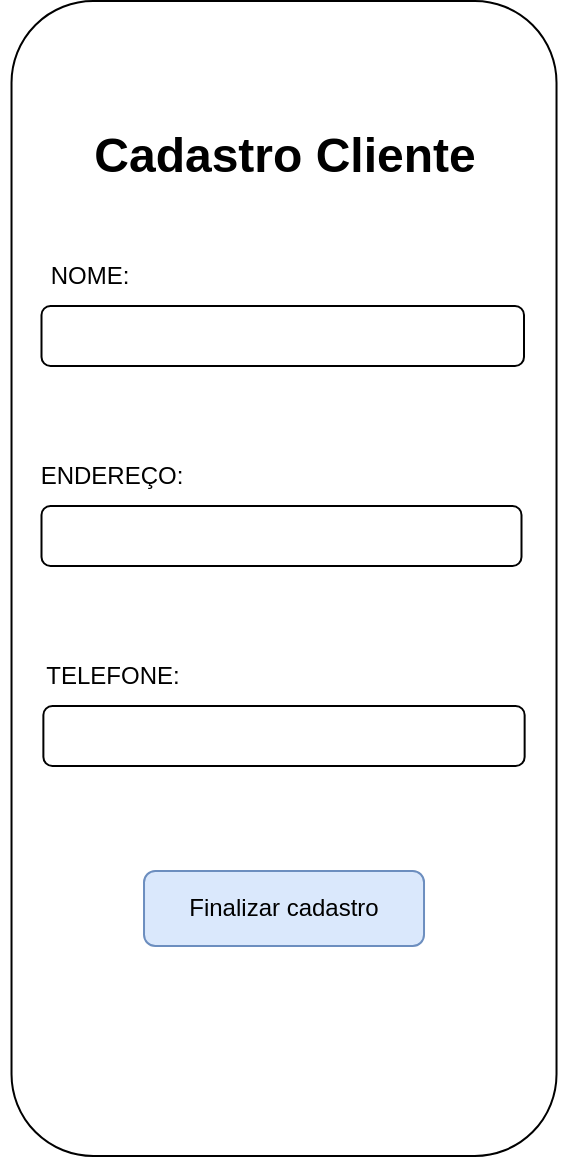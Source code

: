 <mxfile version="24.4.9" type="device" pages="2">
  <diagram name="Página-1" id="weG1v4YznnWWY_ZGhcvL">
    <mxGraphModel dx="1434" dy="1941" grid="1" gridSize="10" guides="1" tooltips="1" connect="1" arrows="1" fold="1" page="1" pageScale="1" pageWidth="827" pageHeight="1169" math="0" shadow="0">
      <root>
        <mxCell id="0" />
        <mxCell id="1" parent="0" />
        <mxCell id="INc475cZAkhtvKdZUjI9-3" value="" style="rounded=1;whiteSpace=wrap;html=1;rotation=90;" vertex="1" parent="1">
          <mxGeometry x="-48.74" y="-150" width="577.5" height="272.5" as="geometry" />
        </mxCell>
        <mxCell id="INc475cZAkhtvKdZUjI9-11" value="" style="rounded=1;whiteSpace=wrap;html=1;" vertex="1" parent="1">
          <mxGeometry x="118.75" y="-150" width="241.25" height="30" as="geometry" />
        </mxCell>
        <mxCell id="INc475cZAkhtvKdZUjI9-12" value="" style="rounded=1;whiteSpace=wrap;html=1;" vertex="1" parent="1">
          <mxGeometry x="118.75" y="-50" width="240" height="30" as="geometry" />
        </mxCell>
        <mxCell id="INc475cZAkhtvKdZUjI9-16" value="Cadastro Cliente" style="text;strokeColor=none;fillColor=none;html=1;fontSize=24;fontStyle=1;verticalAlign=middle;align=center;" vertex="1" parent="1">
          <mxGeometry x="205" y="-280" width="70" height="110" as="geometry" />
        </mxCell>
        <mxCell id="INc475cZAkhtvKdZUjI9-19" value="NOME:" style="text;html=1;align=center;verticalAlign=middle;whiteSpace=wrap;rounded=0;" vertex="1" parent="1">
          <mxGeometry x="98.12" y="-200" width="90" height="70" as="geometry" />
        </mxCell>
        <mxCell id="INc475cZAkhtvKdZUjI9-22" value="ENDEREÇO:" style="text;html=1;align=center;verticalAlign=middle;whiteSpace=wrap;rounded=0;" vertex="1" parent="1">
          <mxGeometry x="124.07" y="-80" width="60" height="30" as="geometry" />
        </mxCell>
        <mxCell id="INc475cZAkhtvKdZUjI9-23" value="" style="rounded=1;whiteSpace=wrap;html=1;" vertex="1" parent="1">
          <mxGeometry x="119.69" y="50" width="240.63" height="30" as="geometry" />
        </mxCell>
        <mxCell id="INc475cZAkhtvKdZUjI9-26" value="TELEFONE:" style="text;html=1;align=center;verticalAlign=middle;whiteSpace=wrap;rounded=0;" vertex="1" parent="1">
          <mxGeometry x="119.69" y="20" width="68.75" height="30" as="geometry" />
        </mxCell>
        <mxCell id="INc475cZAkhtvKdZUjI9-35" value="Finalizar cadastro" style="rounded=1;whiteSpace=wrap;html=1;fillColor=#dae8fc;strokeColor=#6c8ebf;" vertex="1" parent="1">
          <mxGeometry x="170.01" y="132.5" width="140" height="37.5" as="geometry" />
        </mxCell>
      </root>
    </mxGraphModel>
  </diagram>
  <diagram id="JtwE7BAJQrtEBOojYKk1" name="Página-2">
    <mxGraphModel dx="1434" dy="1941" grid="1" gridSize="10" guides="1" tooltips="1" connect="1" arrows="1" fold="1" page="1" pageScale="1" pageWidth="827" pageHeight="1169" math="0" shadow="0">
      <root>
        <mxCell id="0" />
        <mxCell id="1" parent="0" />
        <mxCell id="RK6UhCS9H4OpRo8_Z3dW-1" value="" style="rounded=1;whiteSpace=wrap;html=1;rotation=90;" vertex="1" parent="1">
          <mxGeometry x="-48.74" y="-150" width="577.5" height="272.5" as="geometry" />
        </mxCell>
        <mxCell id="RK6UhCS9H4OpRo8_Z3dW-2" value="" style="rounded=1;whiteSpace=wrap;html=1;" vertex="1" parent="1">
          <mxGeometry x="119.38" y="-160" width="241.25" height="30" as="geometry" />
        </mxCell>
        <mxCell id="RK6UhCS9H4OpRo8_Z3dW-3" value="" style="rounded=1;whiteSpace=wrap;html=1;" vertex="1" parent="1">
          <mxGeometry x="116.55" y="-90" width="240" height="30" as="geometry" />
        </mxCell>
        <mxCell id="RK6UhCS9H4OpRo8_Z3dW-4" value="Cadastro Pedido" style="text;strokeColor=none;fillColor=none;html=1;fontSize=24;fontStyle=1;verticalAlign=middle;align=center;" vertex="1" parent="1">
          <mxGeometry x="205" y="-280" width="70" height="110" as="geometry" />
        </mxCell>
        <mxCell id="RK6UhCS9H4OpRo8_Z3dW-5" value="NOME CLIENTE:" style="text;html=1;align=center;verticalAlign=middle;whiteSpace=wrap;rounded=0;" vertex="1" parent="1">
          <mxGeometry x="100" y="-210" width="130.63" height="70" as="geometry" />
        </mxCell>
        <mxCell id="RK6UhCS9H4OpRo8_Z3dW-6" value="QUANTIDADE:" style="text;html=1;align=center;verticalAlign=middle;whiteSpace=wrap;rounded=0;" vertex="1" parent="1">
          <mxGeometry x="116.55" y="-120" width="87.19" height="30" as="geometry" />
        </mxCell>
        <mxCell id="RK6UhCS9H4OpRo8_Z3dW-7" value="" style="rounded=1;whiteSpace=wrap;html=1;" vertex="1" parent="1">
          <mxGeometry x="115.92" y="-20" width="240.63" height="30" as="geometry" />
        </mxCell>
        <mxCell id="RK6UhCS9H4OpRo8_Z3dW-8" value="VALOR:" style="text;html=1;align=center;verticalAlign=middle;whiteSpace=wrap;rounded=0;" vertex="1" parent="1">
          <mxGeometry x="110" y="-50" width="68.75" height="30" as="geometry" />
        </mxCell>
        <mxCell id="RK6UhCS9H4OpRo8_Z3dW-9" value="Finalizar cadastro" style="rounded=1;whiteSpace=wrap;html=1;fillColor=#dae8fc;strokeColor=#6c8ebf;" vertex="1" parent="1">
          <mxGeometry x="170.0" y="180" width="140" height="37.5" as="geometry" />
        </mxCell>
        <mxCell id="3qAjQMzKtM-VQAfmO0Ft-2" value="" style="rounded=1;whiteSpace=wrap;html=1;" vertex="1" parent="1">
          <mxGeometry x="115.92" y="50" width="240.63" height="30" as="geometry" />
        </mxCell>
        <mxCell id="3qAjQMzKtM-VQAfmO0Ft-3" value="DESCONTO:" style="text;html=1;align=center;verticalAlign=middle;whiteSpace=wrap;rounded=0;" vertex="1" parent="1">
          <mxGeometry x="116.55" y="20" width="71.25" height="30" as="geometry" />
        </mxCell>
        <mxCell id="3qAjQMzKtM-VQAfmO0Ft-5" value="" style="rounded=1;whiteSpace=wrap;html=1;" vertex="1" parent="1">
          <mxGeometry x="116.55" y="120" width="240.63" height="30" as="geometry" />
        </mxCell>
        <mxCell id="3qAjQMzKtM-VQAfmO0Ft-6" value="PRAZO" style="text;html=1;align=center;verticalAlign=middle;whiteSpace=wrap;rounded=0;" vertex="1" parent="1">
          <mxGeometry x="110" y="90" width="71.25" height="30" as="geometry" />
        </mxCell>
      </root>
    </mxGraphModel>
  </diagram>
</mxfile>
